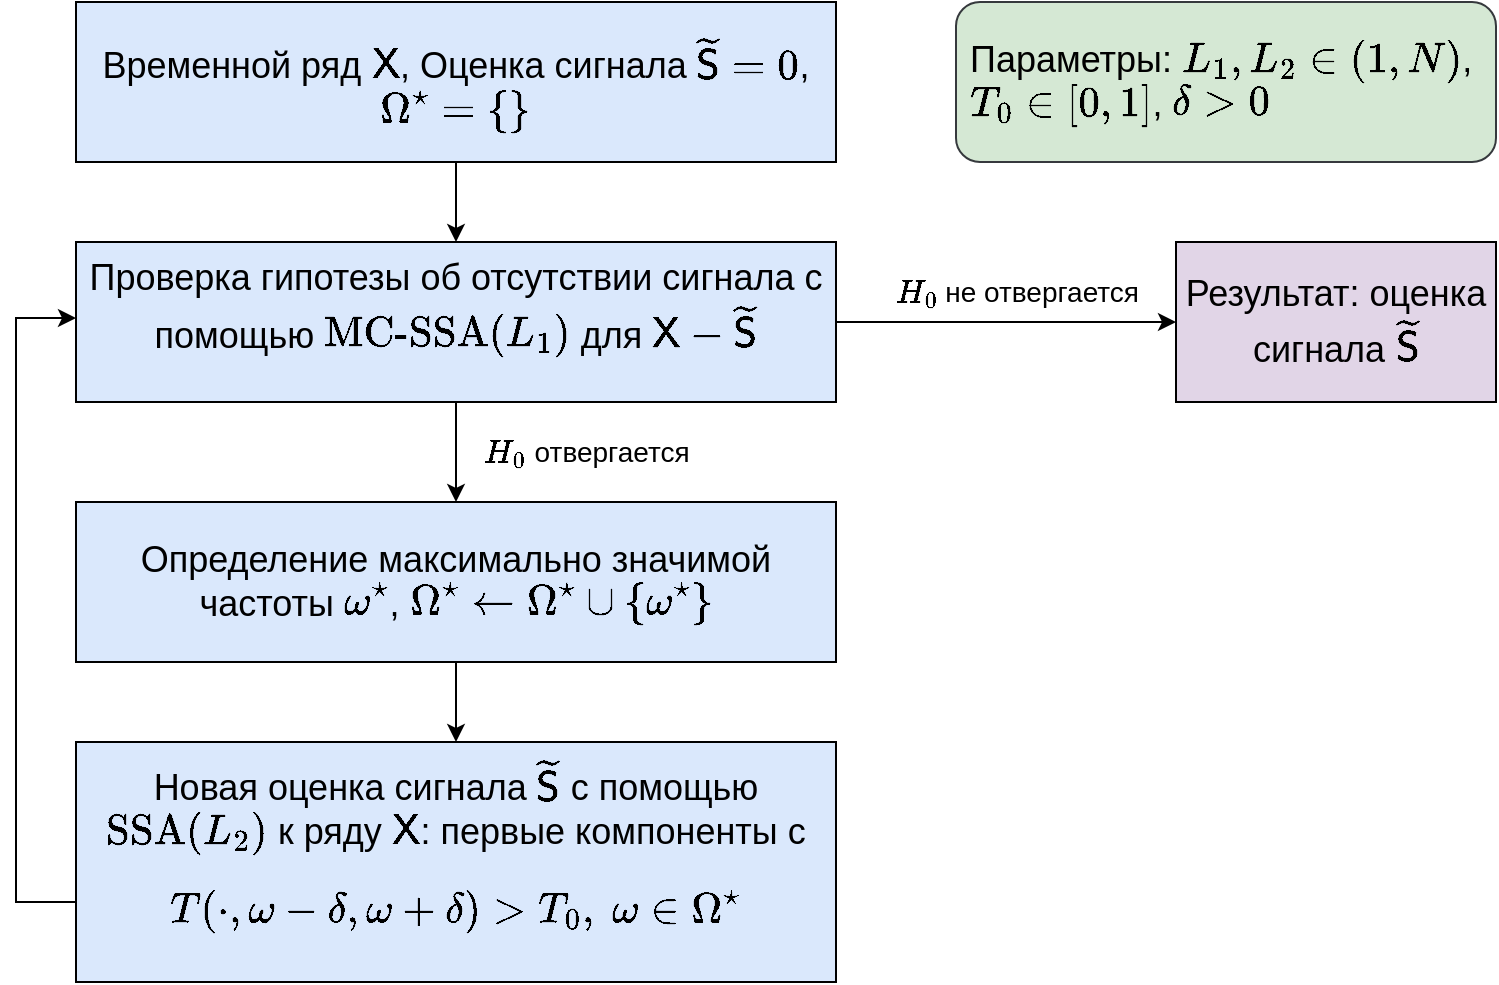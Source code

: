 <mxfile version="26.2.2">
  <diagram name="Page-1" id="2YBvvXClWsGukQMizWep">
    <mxGraphModel dx="1227" dy="906" grid="1" gridSize="10" guides="1" tooltips="1" connect="1" arrows="1" fold="1" page="1" pageScale="1" pageWidth="850" pageHeight="1100" math="1" shadow="0">
      <root>
        <mxCell id="0" />
        <mxCell id="1" parent="0" />
        <mxCell id="5HMmkszmsvIhnjPhtP4D-12" value="" style="edgeStyle=orthogonalEdgeStyle;rounded=0;orthogonalLoop=1;jettySize=auto;html=1;" parent="1" source="_jZCNcSZv8bQu8wCcKrz-1" target="_jZCNcSZv8bQu8wCcKrz-7" edge="1">
          <mxGeometry relative="1" as="geometry" />
        </mxCell>
        <mxCell id="_jZCNcSZv8bQu8wCcKrz-1" value="&lt;font style=&quot;font-size: 18px;&quot;&gt;Временной ряд `\mathsf{X}`, Оценка сигнала `\tilde{\mathsf{S}}=0`, `\Omega^\star=\{\}`&lt;/font&gt;" style="rounded=0;whiteSpace=wrap;html=1;fillColor=#DAE8FC;" parent="1" vertex="1">
          <mxGeometry x="170" y="30" width="380" height="80" as="geometry" />
        </mxCell>
        <mxCell id="5HMmkszmsvIhnjPhtP4D-3" value="" style="edgeStyle=orthogonalEdgeStyle;rounded=0;orthogonalLoop=1;jettySize=auto;html=1;" parent="1" source="_jZCNcSZv8bQu8wCcKrz-7" target="5HMmkszmsvIhnjPhtP4D-2" edge="1">
          <mxGeometry relative="1" as="geometry" />
        </mxCell>
        <mxCell id="5HMmkszmsvIhnjPhtP4D-8" value="" style="edgeStyle=orthogonalEdgeStyle;rounded=0;orthogonalLoop=1;jettySize=auto;html=1;" parent="1" source="_jZCNcSZv8bQu8wCcKrz-7" target="5HMmkszmsvIhnjPhtP4D-7" edge="1">
          <mxGeometry relative="1" as="geometry" />
        </mxCell>
        <mxCell id="_jZCNcSZv8bQu8wCcKrz-7" value="&lt;font style=&quot;font-size: 18px;&quot;&gt;Проверка гипотезы об отсутствии сигнала с помощью `\text{MC-SSA}(L_1)` для `\mathsf{X}-\tilde{\mathsf{S}}`&lt;br&gt;&lt;/font&gt;&lt;div&gt;&lt;br&gt;&lt;/div&gt;" style="rounded=0;whiteSpace=wrap;html=1;fillColor=#DAE8FC;" parent="1" vertex="1">
          <mxGeometry x="170" y="150" width="380" height="80" as="geometry" />
        </mxCell>
        <mxCell id="5HMmkszmsvIhnjPhtP4D-10" style="edgeStyle=orthogonalEdgeStyle;rounded=0;orthogonalLoop=1;jettySize=auto;html=1;exitX=0.008;exitY=0.43;exitDx=0;exitDy=0;exitPerimeter=0;" parent="1" source="_jZCNcSZv8bQu8wCcKrz-11" target="_jZCNcSZv8bQu8wCcKrz-7" edge="1">
          <mxGeometry relative="1" as="geometry">
            <mxPoint x="120" y="210" as="targetPoint" />
            <mxPoint x="200" y="580" as="sourcePoint" />
            <Array as="points">
              <mxPoint x="179" y="472" />
              <mxPoint x="179" y="480" />
              <mxPoint x="140" y="480" />
              <mxPoint x="140" y="188" />
            </Array>
          </mxGeometry>
        </mxCell>
        <mxCell id="_jZCNcSZv8bQu8wCcKrz-11" value="&lt;font style=&quot;font-size: 18px;&quot;&gt;Новая оценка сигнала `\tilde{\mathsf{S}}` с помощью `\text{SSA}(L_2)` к ряду `\mathsf{X}`: первые компоненты с $$T(\cdot, \omega - \delta, \omega + \delta)&amp;gt;T_0, \ \omega\in\Omega^\star$$&lt;/font&gt;" style="rounded=0;whiteSpace=wrap;html=1;fillColor=#DAE8FC;" parent="1" vertex="1">
          <mxGeometry x="170" y="400" width="380" height="120" as="geometry" />
        </mxCell>
        <mxCell id="5HMmkszmsvIhnjPhtP4D-2" value="&lt;font style=&quot;font-size: 18px;&quot;&gt;Результат: оценка сигнала `\tilde{\mathsf{S}}`&lt;/font&gt;" style="whiteSpace=wrap;html=1;rounded=0;fillColor=#E1D5E7;" parent="1" vertex="1">
          <mxGeometry x="720" y="150" width="160" height="80" as="geometry" />
        </mxCell>
        <mxCell id="5HMmkszmsvIhnjPhtP4D-4" value="&lt;font style=&quot;font-size: 14px;&quot;&gt;`H_0` не отвергается&lt;/font&gt;" style="text;html=1;align=center;verticalAlign=middle;resizable=0;points=[];autosize=1;strokeColor=none;fillColor=none;" parent="1" vertex="1">
          <mxGeometry x="560" y="160" width="160" height="30" as="geometry" />
        </mxCell>
        <mxCell id="5HMmkszmsvIhnjPhtP4D-5" value="&lt;font style=&quot;font-size: 14px;&quot;&gt;`H_0` отвергается&lt;/font&gt;" style="text;html=1;align=center;verticalAlign=middle;resizable=0;points=[];autosize=1;strokeColor=none;fillColor=none;" parent="1" vertex="1">
          <mxGeometry x="355" y="240" width="140" height="30" as="geometry" />
        </mxCell>
        <mxCell id="5HMmkszmsvIhnjPhtP4D-9" value="" style="edgeStyle=orthogonalEdgeStyle;rounded=0;orthogonalLoop=1;jettySize=auto;html=1;" parent="1" source="5HMmkszmsvIhnjPhtP4D-7" target="_jZCNcSZv8bQu8wCcKrz-11" edge="1">
          <mxGeometry relative="1" as="geometry" />
        </mxCell>
        <mxCell id="5HMmkszmsvIhnjPhtP4D-7" value="&lt;font style=&quot;font-size: 18px;&quot;&gt;Определение максимально значимой частоты `\omega^\star`, `Omega^\star\leftarrow\Omega^\star\cup\{\omega^\star\}`&lt;/font&gt;" style="whiteSpace=wrap;html=1;rounded=0;fillColor=#DAE8FC;" parent="1" vertex="1">
          <mxGeometry x="170" y="280" width="380" height="80" as="geometry" />
        </mxCell>
        <mxCell id="5HMmkszmsvIhnjPhtP4D-13" value="&lt;div style=&quot;&quot;&gt;&lt;span style=&quot;font-size: 18px; background-color: transparent; color: light-dark(rgb(0, 0, 0), rgb(255, 255, 255));&quot;&gt;Параметры:&amp;nbsp;&lt;/span&gt;&lt;span style=&quot;background-color: transparent; color: light-dark(rgb(0, 0, 0), rgb(255, 255, 255)); font-size: 18px;&quot;&gt;`L_1,L_2\in(1, N)`,&amp;nbsp;&lt;/span&gt;&lt;span style=&quot;background-color: transparent; color: light-dark(rgb(0, 0, 0), rgb(255, 255, 255)); font-size: 18px;&quot;&gt;`T_0\in[0, 1]`,&amp;nbsp;&lt;/span&gt;&lt;span style=&quot;background-color: transparent; color: light-dark(rgb(0, 0, 0), rgb(255, 255, 255)); font-size: 18px;&quot;&gt;`\delta&amp;gt;0`&lt;/span&gt;&lt;/div&gt;" style="rounded=1;whiteSpace=wrap;html=1;align=left;fillColor=#D5E8D4;strokeColor=#36393d;fillStyle=auto;gradientColor=none;spacingLeft=5;" parent="1" vertex="1">
          <mxGeometry x="610" y="30" width="270" height="80" as="geometry" />
        </mxCell>
      </root>
    </mxGraphModel>
  </diagram>
</mxfile>
